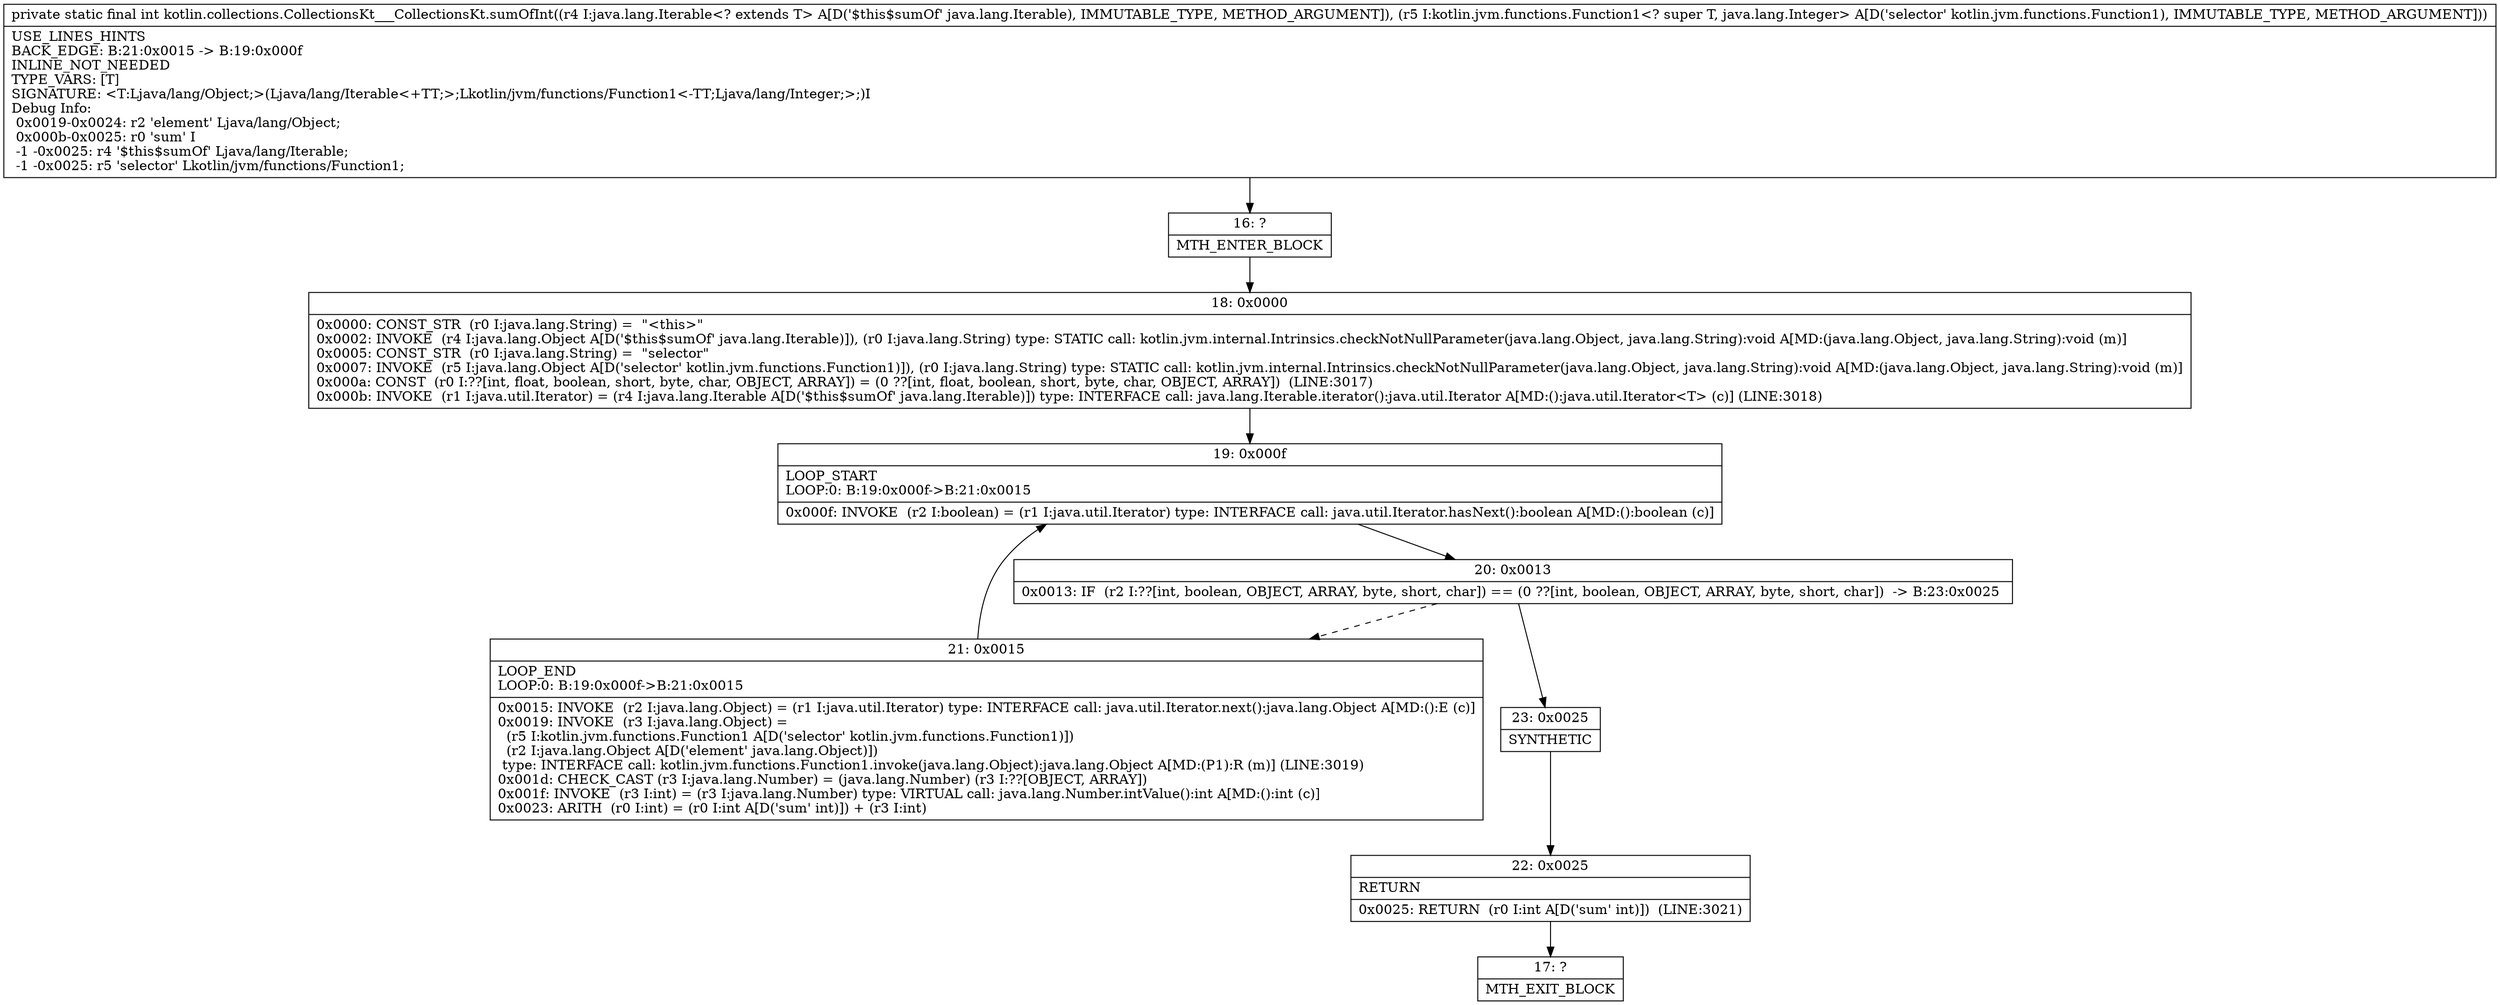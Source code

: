 digraph "CFG forkotlin.collections.CollectionsKt___CollectionsKt.sumOfInt(Ljava\/lang\/Iterable;Lkotlin\/jvm\/functions\/Function1;)I" {
Node_16 [shape=record,label="{16\:\ ?|MTH_ENTER_BLOCK\l}"];
Node_18 [shape=record,label="{18\:\ 0x0000|0x0000: CONST_STR  (r0 I:java.lang.String) =  \"\<this\>\" \l0x0002: INVOKE  (r4 I:java.lang.Object A[D('$this$sumOf' java.lang.Iterable)]), (r0 I:java.lang.String) type: STATIC call: kotlin.jvm.internal.Intrinsics.checkNotNullParameter(java.lang.Object, java.lang.String):void A[MD:(java.lang.Object, java.lang.String):void (m)]\l0x0005: CONST_STR  (r0 I:java.lang.String) =  \"selector\" \l0x0007: INVOKE  (r5 I:java.lang.Object A[D('selector' kotlin.jvm.functions.Function1)]), (r0 I:java.lang.String) type: STATIC call: kotlin.jvm.internal.Intrinsics.checkNotNullParameter(java.lang.Object, java.lang.String):void A[MD:(java.lang.Object, java.lang.String):void (m)]\l0x000a: CONST  (r0 I:??[int, float, boolean, short, byte, char, OBJECT, ARRAY]) = (0 ??[int, float, boolean, short, byte, char, OBJECT, ARRAY])  (LINE:3017)\l0x000b: INVOKE  (r1 I:java.util.Iterator) = (r4 I:java.lang.Iterable A[D('$this$sumOf' java.lang.Iterable)]) type: INTERFACE call: java.lang.Iterable.iterator():java.util.Iterator A[MD:():java.util.Iterator\<T\> (c)] (LINE:3018)\l}"];
Node_19 [shape=record,label="{19\:\ 0x000f|LOOP_START\lLOOP:0: B:19:0x000f\-\>B:21:0x0015\l|0x000f: INVOKE  (r2 I:boolean) = (r1 I:java.util.Iterator) type: INTERFACE call: java.util.Iterator.hasNext():boolean A[MD:():boolean (c)]\l}"];
Node_20 [shape=record,label="{20\:\ 0x0013|0x0013: IF  (r2 I:??[int, boolean, OBJECT, ARRAY, byte, short, char]) == (0 ??[int, boolean, OBJECT, ARRAY, byte, short, char])  \-\> B:23:0x0025 \l}"];
Node_21 [shape=record,label="{21\:\ 0x0015|LOOP_END\lLOOP:0: B:19:0x000f\-\>B:21:0x0015\l|0x0015: INVOKE  (r2 I:java.lang.Object) = (r1 I:java.util.Iterator) type: INTERFACE call: java.util.Iterator.next():java.lang.Object A[MD:():E (c)]\l0x0019: INVOKE  (r3 I:java.lang.Object) = \l  (r5 I:kotlin.jvm.functions.Function1 A[D('selector' kotlin.jvm.functions.Function1)])\l  (r2 I:java.lang.Object A[D('element' java.lang.Object)])\l type: INTERFACE call: kotlin.jvm.functions.Function1.invoke(java.lang.Object):java.lang.Object A[MD:(P1):R (m)] (LINE:3019)\l0x001d: CHECK_CAST (r3 I:java.lang.Number) = (java.lang.Number) (r3 I:??[OBJECT, ARRAY]) \l0x001f: INVOKE  (r3 I:int) = (r3 I:java.lang.Number) type: VIRTUAL call: java.lang.Number.intValue():int A[MD:():int (c)]\l0x0023: ARITH  (r0 I:int) = (r0 I:int A[D('sum' int)]) + (r3 I:int) \l}"];
Node_23 [shape=record,label="{23\:\ 0x0025|SYNTHETIC\l}"];
Node_22 [shape=record,label="{22\:\ 0x0025|RETURN\l|0x0025: RETURN  (r0 I:int A[D('sum' int)])  (LINE:3021)\l}"];
Node_17 [shape=record,label="{17\:\ ?|MTH_EXIT_BLOCK\l}"];
MethodNode[shape=record,label="{private static final int kotlin.collections.CollectionsKt___CollectionsKt.sumOfInt((r4 I:java.lang.Iterable\<? extends T\> A[D('$this$sumOf' java.lang.Iterable), IMMUTABLE_TYPE, METHOD_ARGUMENT]), (r5 I:kotlin.jvm.functions.Function1\<? super T, java.lang.Integer\> A[D('selector' kotlin.jvm.functions.Function1), IMMUTABLE_TYPE, METHOD_ARGUMENT]))  | USE_LINES_HINTS\lBACK_EDGE: B:21:0x0015 \-\> B:19:0x000f\lINLINE_NOT_NEEDED\lTYPE_VARS: [T]\lSIGNATURE: \<T:Ljava\/lang\/Object;\>(Ljava\/lang\/Iterable\<+TT;\>;Lkotlin\/jvm\/functions\/Function1\<\-TT;Ljava\/lang\/Integer;\>;)I\lDebug Info:\l  0x0019\-0x0024: r2 'element' Ljava\/lang\/Object;\l  0x000b\-0x0025: r0 'sum' I\l  \-1 \-0x0025: r4 '$this$sumOf' Ljava\/lang\/Iterable;\l  \-1 \-0x0025: r5 'selector' Lkotlin\/jvm\/functions\/Function1;\l}"];
MethodNode -> Node_16;Node_16 -> Node_18;
Node_18 -> Node_19;
Node_19 -> Node_20;
Node_20 -> Node_21[style=dashed];
Node_20 -> Node_23;
Node_21 -> Node_19;
Node_23 -> Node_22;
Node_22 -> Node_17;
}

